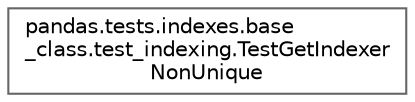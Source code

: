 digraph "Graphical Class Hierarchy"
{
 // LATEX_PDF_SIZE
  bgcolor="transparent";
  edge [fontname=Helvetica,fontsize=10,labelfontname=Helvetica,labelfontsize=10];
  node [fontname=Helvetica,fontsize=10,shape=box,height=0.2,width=0.4];
  rankdir="LR";
  Node0 [id="Node000000",label="pandas.tests.indexes.base\l_class.test_indexing.TestGetIndexer\lNonUnique",height=0.2,width=0.4,color="grey40", fillcolor="white", style="filled",URL="$d7/d7c/classpandas_1_1tests_1_1indexes_1_1base__class_1_1test__indexing_1_1TestGetIndexerNonUnique.html",tooltip=" "];
}
